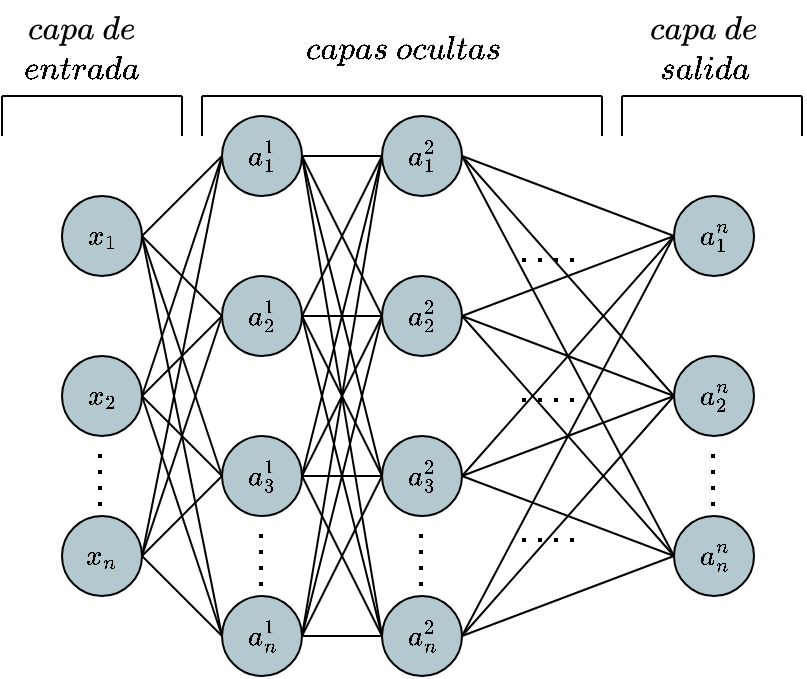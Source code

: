 <mxfile version="24.7.2" type="github">
  <diagram name="Page-1" id="iY9h923-xnfuU6ivVs_U">
    <mxGraphModel dx="1090" dy="814" grid="1" gridSize="10" guides="1" tooltips="1" connect="1" arrows="1" fold="1" page="1" pageScale="1" pageWidth="70" pageHeight="120" math="1" shadow="0">
      <root>
        <mxCell id="0" />
        <mxCell id="1" parent="0" />
        <mxCell id="hw2e2iY90Wc657Rlc0dh-1" value="$$a_n^1$$" style="ellipse;whiteSpace=wrap;html=1;aspect=fixed;fillColor=#b3c8cf;" vertex="1" parent="1">
          <mxGeometry x="-60" y="-52" width="40" height="40" as="geometry" />
        </mxCell>
        <mxCell id="hw2e2iY90Wc657Rlc0dh-2" value="$$a_3^1$$" style="ellipse;whiteSpace=wrap;html=1;aspect=fixed;fillColor=#b3c8cf;" vertex="1" parent="1">
          <mxGeometry x="-60" y="-132" width="40" height="40" as="geometry" />
        </mxCell>
        <mxCell id="hw2e2iY90Wc657Rlc0dh-3" value="$$a_2^1$$" style="ellipse;whiteSpace=wrap;html=1;aspect=fixed;fillColor=#b3c8cf;" vertex="1" parent="1">
          <mxGeometry x="-60" y="-212" width="40" height="40" as="geometry" />
        </mxCell>
        <mxCell id="hw2e2iY90Wc657Rlc0dh-4" value="$$a_1^1$$" style="ellipse;whiteSpace=wrap;html=1;aspect=fixed;fillColor=#b3c8cf;" vertex="1" parent="1">
          <mxGeometry x="-60" y="-292" width="40" height="40" as="geometry" />
        </mxCell>
        <mxCell id="hw2e2iY90Wc657Rlc0dh-5" value="$$x_n$$" style="ellipse;whiteSpace=wrap;html=1;aspect=fixed;fillColor=#b3c8cf;" vertex="1" parent="1">
          <mxGeometry x="-140" y="-92" width="40" height="40" as="geometry" />
        </mxCell>
        <mxCell id="hw2e2iY90Wc657Rlc0dh-6" value="$$x_2$$" style="ellipse;whiteSpace=wrap;html=1;aspect=fixed;fillColor=#b3c8cf;" vertex="1" parent="1">
          <mxGeometry x="-140" y="-172" width="40" height="40" as="geometry" />
        </mxCell>
        <mxCell id="hw2e2iY90Wc657Rlc0dh-7" value="$$x_1$$" style="ellipse;whiteSpace=wrap;html=1;aspect=fixed;fillColor=#b3c8cf;" vertex="1" parent="1">
          <mxGeometry x="-140" y="-252" width="40" height="40" as="geometry" />
        </mxCell>
        <mxCell id="hw2e2iY90Wc657Rlc0dh-8" value="$$a_n^2$$" style="ellipse;whiteSpace=wrap;html=1;aspect=fixed;fillColor=#b3c8cf;" vertex="1" parent="1">
          <mxGeometry x="20" y="-52" width="40" height="40" as="geometry" />
        </mxCell>
        <mxCell id="hw2e2iY90Wc657Rlc0dh-9" value="$$a_3^2$$" style="ellipse;whiteSpace=wrap;html=1;aspect=fixed;fillColor=#b3c8cf;" vertex="1" parent="1">
          <mxGeometry x="20" y="-132" width="40" height="40" as="geometry" />
        </mxCell>
        <mxCell id="hw2e2iY90Wc657Rlc0dh-10" value="$$a_2^2$$" style="ellipse;whiteSpace=wrap;html=1;aspect=fixed;fillColor=#b3c8cf;" vertex="1" parent="1">
          <mxGeometry x="20" y="-212" width="40" height="40" as="geometry" />
        </mxCell>
        <mxCell id="hw2e2iY90Wc657Rlc0dh-11" value="$$a_1^2$$" style="ellipse;whiteSpace=wrap;html=1;aspect=fixed;fillColor=#b3c8cf;" vertex="1" parent="1">
          <mxGeometry x="20" y="-292" width="40" height="40" as="geometry" />
        </mxCell>
        <mxCell id="hw2e2iY90Wc657Rlc0dh-12" value="$$a_1^n$$" style="ellipse;whiteSpace=wrap;html=1;aspect=fixed;fillColor=#b3c8cf;" vertex="1" parent="1">
          <mxGeometry x="166" y="-252" width="40" height="40" as="geometry" />
        </mxCell>
        <mxCell id="hw2e2iY90Wc657Rlc0dh-13" value="$$a_2^n$$" style="ellipse;whiteSpace=wrap;html=1;aspect=fixed;fillColor=#b3c8cf;" vertex="1" parent="1">
          <mxGeometry x="166" y="-172" width="40" height="40" as="geometry" />
        </mxCell>
        <mxCell id="hw2e2iY90Wc657Rlc0dh-14" value="" style="endArrow=none;html=1;rounded=0;exitX=1;exitY=0.5;exitDx=0;exitDy=0;entryX=0;entryY=0.5;entryDx=0;entryDy=0;endFill=0;" edge="1" parent="1" source="hw2e2iY90Wc657Rlc0dh-7" target="hw2e2iY90Wc657Rlc0dh-4">
          <mxGeometry width="50" height="50" relative="1" as="geometry">
            <mxPoint x="-100" y="-222" as="sourcePoint" />
            <mxPoint x="-50" y="-272" as="targetPoint" />
          </mxGeometry>
        </mxCell>
        <mxCell id="hw2e2iY90Wc657Rlc0dh-15" value="" style="endArrow=none;html=1;rounded=0;exitX=1;exitY=0.5;exitDx=0;exitDy=0;entryX=0;entryY=0.5;entryDx=0;entryDy=0;endFill=0;" edge="1" parent="1" source="hw2e2iY90Wc657Rlc0dh-6" target="hw2e2iY90Wc657Rlc0dh-4">
          <mxGeometry width="50" height="50" relative="1" as="geometry">
            <mxPoint x="-100" y="-152" as="sourcePoint" />
            <mxPoint x="-80" y="-232" as="targetPoint" />
          </mxGeometry>
        </mxCell>
        <mxCell id="hw2e2iY90Wc657Rlc0dh-16" value="" style="endArrow=none;html=1;rounded=0;exitX=1;exitY=0.5;exitDx=0;exitDy=0;entryX=0;entryY=0.5;entryDx=0;entryDy=0;endFill=0;" edge="1" parent="1" source="hw2e2iY90Wc657Rlc0dh-5" target="hw2e2iY90Wc657Rlc0dh-4">
          <mxGeometry width="50" height="50" relative="1" as="geometry">
            <mxPoint x="-100" y="-152" as="sourcePoint" />
            <mxPoint x="-60" y="-192" as="targetPoint" />
          </mxGeometry>
        </mxCell>
        <mxCell id="hw2e2iY90Wc657Rlc0dh-17" value="" style="endArrow=none;html=1;rounded=0;entryX=0;entryY=0.5;entryDx=0;entryDy=0;exitX=1;exitY=0.5;exitDx=0;exitDy=0;endFill=0;" edge="1" parent="1" source="hw2e2iY90Wc657Rlc0dh-7" target="hw2e2iY90Wc657Rlc0dh-3">
          <mxGeometry width="50" height="50" relative="1" as="geometry">
            <mxPoint x="-50" y="-122" as="sourcePoint" />
            <mxPoint y="-172" as="targetPoint" />
          </mxGeometry>
        </mxCell>
        <mxCell id="hw2e2iY90Wc657Rlc0dh-18" value="" style="endArrow=none;html=1;rounded=0;exitX=1;exitY=0.5;exitDx=0;exitDy=0;entryX=0;entryY=0.5;entryDx=0;entryDy=0;endFill=0;" edge="1" parent="1" source="hw2e2iY90Wc657Rlc0dh-6" target="hw2e2iY90Wc657Rlc0dh-3">
          <mxGeometry width="50" height="50" relative="1" as="geometry">
            <mxPoint x="-100" y="-142" as="sourcePoint" />
            <mxPoint x="-60" y="-182" as="targetPoint" />
          </mxGeometry>
        </mxCell>
        <mxCell id="hw2e2iY90Wc657Rlc0dh-19" value="" style="endArrow=none;html=1;rounded=0;exitX=1;exitY=0.5;exitDx=0;exitDy=0;entryX=0;entryY=0.5;entryDx=0;entryDy=0;endFill=0;" edge="1" parent="1" source="hw2e2iY90Wc657Rlc0dh-5" target="hw2e2iY90Wc657Rlc0dh-3">
          <mxGeometry width="50" height="50" relative="1" as="geometry">
            <mxPoint x="-90" y="-122" as="sourcePoint" />
            <mxPoint x="-50" y="-162" as="targetPoint" />
          </mxGeometry>
        </mxCell>
        <mxCell id="hw2e2iY90Wc657Rlc0dh-20" value="" style="endArrow=none;html=1;rounded=0;exitX=1;exitY=0.5;exitDx=0;exitDy=0;entryX=0;entryY=0.5;entryDx=0;entryDy=0;endFill=0;" edge="1" parent="1" source="hw2e2iY90Wc657Rlc0dh-5" target="hw2e2iY90Wc657Rlc0dh-2">
          <mxGeometry width="50" height="50" relative="1" as="geometry">
            <mxPoint x="-100" y="-52" as="sourcePoint" />
            <mxPoint x="-60" y="-92" as="targetPoint" />
          </mxGeometry>
        </mxCell>
        <mxCell id="hw2e2iY90Wc657Rlc0dh-21" value="" style="endArrow=none;html=1;rounded=0;exitX=1;exitY=0.5;exitDx=0;exitDy=0;entryX=0;entryY=0.5;entryDx=0;entryDy=0;endFill=0;" edge="1" parent="1" source="hw2e2iY90Wc657Rlc0dh-7" target="hw2e2iY90Wc657Rlc0dh-2">
          <mxGeometry width="50" height="50" relative="1" as="geometry">
            <mxPoint x="-80" y="-222" as="sourcePoint" />
            <mxPoint x="-40" y="-262" as="targetPoint" />
          </mxGeometry>
        </mxCell>
        <mxCell id="hw2e2iY90Wc657Rlc0dh-22" value="" style="endArrow=none;html=1;rounded=0;exitX=1;exitY=0.5;exitDx=0;exitDy=0;entryX=0;entryY=0.5;entryDx=0;entryDy=0;endFill=0;" edge="1" parent="1" source="hw2e2iY90Wc657Rlc0dh-7" target="hw2e2iY90Wc657Rlc0dh-1">
          <mxGeometry width="50" height="50" relative="1" as="geometry">
            <mxPoint x="-50" y="-222" as="sourcePoint" />
            <mxPoint x="-10" y="-262" as="targetPoint" />
          </mxGeometry>
        </mxCell>
        <mxCell id="hw2e2iY90Wc657Rlc0dh-23" value="" style="endArrow=none;html=1;rounded=0;exitX=1;exitY=0.5;exitDx=0;exitDy=0;entryX=0;entryY=0.5;entryDx=0;entryDy=0;endFill=0;" edge="1" parent="1" source="hw2e2iY90Wc657Rlc0dh-5" target="hw2e2iY90Wc657Rlc0dh-1">
          <mxGeometry width="50" height="50" relative="1" as="geometry">
            <mxPoint x="-90" y="-52" as="sourcePoint" />
            <mxPoint x="-50" y="-92" as="targetPoint" />
          </mxGeometry>
        </mxCell>
        <mxCell id="hw2e2iY90Wc657Rlc0dh-24" value="" style="endArrow=none;html=1;rounded=0;exitX=1;exitY=0.5;exitDx=0;exitDy=0;entryX=0;entryY=0.5;entryDx=0;entryDy=0;endFill=0;" edge="1" parent="1" source="hw2e2iY90Wc657Rlc0dh-6" target="hw2e2iY90Wc657Rlc0dh-2">
          <mxGeometry width="50" height="50" relative="1" as="geometry">
            <mxPoint x="-90" y="-142" as="sourcePoint" />
            <mxPoint x="-50" y="-182" as="targetPoint" />
          </mxGeometry>
        </mxCell>
        <mxCell id="hw2e2iY90Wc657Rlc0dh-25" value="" style="endArrow=none;html=1;rounded=0;exitX=1;exitY=0.5;exitDx=0;exitDy=0;entryX=0;entryY=0.5;entryDx=0;entryDy=0;endFill=0;" edge="1" parent="1" source="hw2e2iY90Wc657Rlc0dh-6" target="hw2e2iY90Wc657Rlc0dh-1">
          <mxGeometry width="50" height="50" relative="1" as="geometry">
            <mxPoint y="-132" as="sourcePoint" />
            <mxPoint x="40" y="-172" as="targetPoint" />
          </mxGeometry>
        </mxCell>
        <mxCell id="hw2e2iY90Wc657Rlc0dh-26" value="" style="endArrow=none;html=1;rounded=0;entryX=0;entryY=0.5;entryDx=0;entryDy=0;exitX=1;exitY=0.5;exitDx=0;exitDy=0;" edge="1" parent="1" source="hw2e2iY90Wc657Rlc0dh-4" target="hw2e2iY90Wc657Rlc0dh-11">
          <mxGeometry width="50" height="50" relative="1" as="geometry">
            <mxPoint x="-40" y="-212" as="sourcePoint" />
            <mxPoint x="10" y="-262" as="targetPoint" />
          </mxGeometry>
        </mxCell>
        <mxCell id="hw2e2iY90Wc657Rlc0dh-27" value="" style="endArrow=none;html=1;rounded=0;entryX=0;entryY=0.5;entryDx=0;entryDy=0;exitX=1;exitY=0.5;exitDx=0;exitDy=0;" edge="1" parent="1" source="hw2e2iY90Wc657Rlc0dh-4" target="hw2e2iY90Wc657Rlc0dh-10">
          <mxGeometry width="50" height="50" relative="1" as="geometry">
            <mxPoint x="-10" y="-262" as="sourcePoint" />
            <mxPoint x="30" y="-262" as="targetPoint" />
          </mxGeometry>
        </mxCell>
        <mxCell id="hw2e2iY90Wc657Rlc0dh-28" value="" style="endArrow=none;html=1;rounded=0;entryX=0;entryY=0.5;entryDx=0;entryDy=0;exitX=1;exitY=0.5;exitDx=0;exitDy=0;" edge="1" parent="1" source="hw2e2iY90Wc657Rlc0dh-4" target="hw2e2iY90Wc657Rlc0dh-9">
          <mxGeometry width="50" height="50" relative="1" as="geometry">
            <mxPoint y="-252" as="sourcePoint" />
            <mxPoint x="40" y="-252" as="targetPoint" />
          </mxGeometry>
        </mxCell>
        <mxCell id="hw2e2iY90Wc657Rlc0dh-29" value="" style="endArrow=none;html=1;rounded=0;entryX=0;entryY=0.5;entryDx=0;entryDy=0;exitX=1;exitY=0.5;exitDx=0;exitDy=0;" edge="1" parent="1" source="hw2e2iY90Wc657Rlc0dh-4" target="hw2e2iY90Wc657Rlc0dh-8">
          <mxGeometry width="50" height="50" relative="1" as="geometry">
            <mxPoint x="10" y="-242" as="sourcePoint" />
            <mxPoint x="50" y="-242" as="targetPoint" />
          </mxGeometry>
        </mxCell>
        <mxCell id="hw2e2iY90Wc657Rlc0dh-30" value="" style="endArrow=none;html=1;rounded=0;entryX=0;entryY=0.5;entryDx=0;entryDy=0;exitX=1;exitY=0.5;exitDx=0;exitDy=0;" edge="1" parent="1" source="hw2e2iY90Wc657Rlc0dh-3" target="hw2e2iY90Wc657Rlc0dh-11">
          <mxGeometry width="50" height="50" relative="1" as="geometry">
            <mxPoint x="-10" y="-192.5" as="sourcePoint" />
            <mxPoint x="30" y="-192.5" as="targetPoint" />
          </mxGeometry>
        </mxCell>
        <mxCell id="hw2e2iY90Wc657Rlc0dh-31" value="" style="endArrow=none;html=1;rounded=0;exitX=1;exitY=0.5;exitDx=0;exitDy=0;entryX=0;entryY=0.5;entryDx=0;entryDy=0;" edge="1" parent="1" source="hw2e2iY90Wc657Rlc0dh-3" target="hw2e2iY90Wc657Rlc0dh-10">
          <mxGeometry width="50" height="50" relative="1" as="geometry">
            <mxPoint x="-10" y="-192.5" as="sourcePoint" />
            <mxPoint y="-192" as="targetPoint" />
          </mxGeometry>
        </mxCell>
        <mxCell id="hw2e2iY90Wc657Rlc0dh-32" value="" style="endArrow=none;html=1;rounded=0;entryX=0;entryY=0.5;entryDx=0;entryDy=0;exitX=1;exitY=0.5;exitDx=0;exitDy=0;" edge="1" parent="1" source="hw2e2iY90Wc657Rlc0dh-3" target="hw2e2iY90Wc657Rlc0dh-9">
          <mxGeometry width="50" height="50" relative="1" as="geometry">
            <mxPoint x="-10" y="-173" as="sourcePoint" />
            <mxPoint x="30" y="-173" as="targetPoint" />
          </mxGeometry>
        </mxCell>
        <mxCell id="hw2e2iY90Wc657Rlc0dh-33" value="" style="endArrow=none;html=1;rounded=0;entryX=0;entryY=0.5;entryDx=0;entryDy=0;exitX=1;exitY=0.5;exitDx=0;exitDy=0;" edge="1" parent="1" source="hw2e2iY90Wc657Rlc0dh-3" target="hw2e2iY90Wc657Rlc0dh-8">
          <mxGeometry width="50" height="50" relative="1" as="geometry">
            <mxPoint x="50" y="-202" as="sourcePoint" />
            <mxPoint x="90" y="-202" as="targetPoint" />
          </mxGeometry>
        </mxCell>
        <mxCell id="hw2e2iY90Wc657Rlc0dh-34" value="" style="endArrow=none;html=1;rounded=0;entryX=0;entryY=0.5;entryDx=0;entryDy=0;exitX=1;exitY=0.5;exitDx=0;exitDy=0;" edge="1" parent="1" source="hw2e2iY90Wc657Rlc0dh-2" target="hw2e2iY90Wc657Rlc0dh-11">
          <mxGeometry width="50" height="50" relative="1" as="geometry">
            <mxPoint x="-10" y="-112.5" as="sourcePoint" />
            <mxPoint x="30" y="-112.5" as="targetPoint" />
          </mxGeometry>
        </mxCell>
        <mxCell id="hw2e2iY90Wc657Rlc0dh-35" value="" style="endArrow=none;html=1;rounded=0;entryX=0;entryY=0.5;entryDx=0;entryDy=0;exitX=1;exitY=0.5;exitDx=0;exitDy=0;" edge="1" parent="1" source="hw2e2iY90Wc657Rlc0dh-2" target="hw2e2iY90Wc657Rlc0dh-10">
          <mxGeometry width="50" height="50" relative="1" as="geometry">
            <mxPoint x="-10" y="-98" as="sourcePoint" />
            <mxPoint x="30" y="-98" as="targetPoint" />
          </mxGeometry>
        </mxCell>
        <mxCell id="hw2e2iY90Wc657Rlc0dh-36" value="" style="endArrow=none;html=1;rounded=0;exitX=1;exitY=0.5;exitDx=0;exitDy=0;entryX=0;entryY=0.5;entryDx=0;entryDy=0;" edge="1" parent="1" source="hw2e2iY90Wc657Rlc0dh-2" target="hw2e2iY90Wc657Rlc0dh-9">
          <mxGeometry width="50" height="50" relative="1" as="geometry">
            <mxPoint x="10" y="-97" as="sourcePoint" />
            <mxPoint x="40" y="-72" as="targetPoint" />
          </mxGeometry>
        </mxCell>
        <mxCell id="hw2e2iY90Wc657Rlc0dh-37" value="" style="endArrow=none;html=1;rounded=0;entryX=0;entryY=0.5;entryDx=0;entryDy=0;exitX=1;exitY=0.5;exitDx=0;exitDy=0;" edge="1" parent="1" source="hw2e2iY90Wc657Rlc0dh-2" target="hw2e2iY90Wc657Rlc0dh-8">
          <mxGeometry width="50" height="50" relative="1" as="geometry">
            <mxPoint x="-10" y="-82" as="sourcePoint" />
            <mxPoint x="30" y="-82" as="targetPoint" />
          </mxGeometry>
        </mxCell>
        <mxCell id="hw2e2iY90Wc657Rlc0dh-38" value="" style="endArrow=none;html=1;rounded=0;entryX=0;entryY=0.5;entryDx=0;entryDy=0;exitX=1;exitY=0.5;exitDx=0;exitDy=0;" edge="1" parent="1" source="hw2e2iY90Wc657Rlc0dh-1" target="hw2e2iY90Wc657Rlc0dh-11">
          <mxGeometry width="50" height="50" relative="1" as="geometry">
            <mxPoint x="-10" y="-32.5" as="sourcePoint" />
            <mxPoint x="30" y="-32.5" as="targetPoint" />
          </mxGeometry>
        </mxCell>
        <mxCell id="hw2e2iY90Wc657Rlc0dh-39" value="" style="endArrow=none;html=1;rounded=0;entryX=0;entryY=0.5;entryDx=0;entryDy=0;exitX=1;exitY=0.5;exitDx=0;exitDy=0;" edge="1" parent="1" source="hw2e2iY90Wc657Rlc0dh-1" target="hw2e2iY90Wc657Rlc0dh-10">
          <mxGeometry width="50" height="50" relative="1" as="geometry">
            <mxPoint x="-10" y="-32.5" as="sourcePoint" />
            <mxPoint x="30" y="-32.5" as="targetPoint" />
          </mxGeometry>
        </mxCell>
        <mxCell id="hw2e2iY90Wc657Rlc0dh-40" value="" style="endArrow=none;html=1;rounded=0;entryX=0;entryY=0.5;entryDx=0;entryDy=0;exitX=1;exitY=0.5;exitDx=0;exitDy=0;" edge="1" parent="1" source="hw2e2iY90Wc657Rlc0dh-1" target="hw2e2iY90Wc657Rlc0dh-9">
          <mxGeometry width="50" height="50" relative="1" as="geometry">
            <mxPoint x="-10" y="-32.5" as="sourcePoint" />
            <mxPoint x="30" y="-32.5" as="targetPoint" />
          </mxGeometry>
        </mxCell>
        <mxCell id="hw2e2iY90Wc657Rlc0dh-41" value="" style="endArrow=none;html=1;rounded=0;entryX=0;entryY=0.5;entryDx=0;entryDy=0;exitX=1;exitY=0.5;exitDx=0;exitDy=0;" edge="1" parent="1" source="hw2e2iY90Wc657Rlc0dh-1" target="hw2e2iY90Wc657Rlc0dh-8">
          <mxGeometry width="50" height="50" relative="1" as="geometry">
            <mxPoint x="-20" y="-32.5" as="sourcePoint" />
            <mxPoint x="20" y="-32.5" as="targetPoint" />
          </mxGeometry>
        </mxCell>
        <mxCell id="hw2e2iY90Wc657Rlc0dh-42" value="" style="endArrow=none;html=1;rounded=0;entryX=0;entryY=0.5;entryDx=0;entryDy=0;exitX=1;exitY=0.5;exitDx=0;exitDy=0;" edge="1" parent="1" source="hw2e2iY90Wc657Rlc0dh-11" target="hw2e2iY90Wc657Rlc0dh-12">
          <mxGeometry width="50" height="50" relative="1" as="geometry">
            <mxPoint x="75" y="-272.5" as="sourcePoint" />
            <mxPoint x="115" y="-272.5" as="targetPoint" />
          </mxGeometry>
        </mxCell>
        <mxCell id="hw2e2iY90Wc657Rlc0dh-43" value="" style="endArrow=none;html=1;rounded=0;entryX=0;entryY=0.5;entryDx=0;entryDy=0;exitX=1;exitY=0.5;exitDx=0;exitDy=0;" edge="1" parent="1" source="hw2e2iY90Wc657Rlc0dh-11" target="hw2e2iY90Wc657Rlc0dh-13">
          <mxGeometry width="50" height="50" relative="1" as="geometry">
            <mxPoint x="100" y="-262" as="sourcePoint" />
            <mxPoint x="140" y="-262" as="targetPoint" />
          </mxGeometry>
        </mxCell>
        <mxCell id="hw2e2iY90Wc657Rlc0dh-44" value="" style="endArrow=none;html=1;rounded=0;entryX=0;entryY=0.5;entryDx=0;entryDy=0;exitX=1;exitY=0.5;exitDx=0;exitDy=0;" edge="1" parent="1" source="hw2e2iY90Wc657Rlc0dh-10" target="hw2e2iY90Wc657Rlc0dh-12">
          <mxGeometry width="50" height="50" relative="1" as="geometry">
            <mxPoint x="150" y="-152.5" as="sourcePoint" />
            <mxPoint x="190" y="-152.5" as="targetPoint" />
          </mxGeometry>
        </mxCell>
        <mxCell id="hw2e2iY90Wc657Rlc0dh-45" value="" style="endArrow=none;html=1;rounded=0;entryX=0;entryY=0.5;entryDx=0;entryDy=0;exitX=1;exitY=0.5;exitDx=0;exitDy=0;" edge="1" parent="1" source="hw2e2iY90Wc657Rlc0dh-10" target="hw2e2iY90Wc657Rlc0dh-13">
          <mxGeometry width="50" height="50" relative="1" as="geometry">
            <mxPoint x="170" y="-82" as="sourcePoint" />
            <mxPoint x="210" y="-82" as="targetPoint" />
          </mxGeometry>
        </mxCell>
        <mxCell id="hw2e2iY90Wc657Rlc0dh-46" value="" style="endArrow=none;html=1;rounded=0;entryX=0;entryY=0.5;entryDx=0;entryDy=0;exitX=1;exitY=0.5;exitDx=0;exitDy=0;" edge="1" parent="1" source="hw2e2iY90Wc657Rlc0dh-9" target="hw2e2iY90Wc657Rlc0dh-12">
          <mxGeometry width="50" height="50" relative="1" as="geometry">
            <mxPoint x="75" y="-72.5" as="sourcePoint" />
            <mxPoint x="115" y="-72.5" as="targetPoint" />
          </mxGeometry>
        </mxCell>
        <mxCell id="hw2e2iY90Wc657Rlc0dh-47" value="" style="endArrow=none;html=1;rounded=0;entryX=0;entryY=0.5;entryDx=0;entryDy=0;exitX=1;exitY=0.5;exitDx=0;exitDy=0;" edge="1" parent="1" source="hw2e2iY90Wc657Rlc0dh-9" target="hw2e2iY90Wc657Rlc0dh-13">
          <mxGeometry width="50" height="50" relative="1" as="geometry">
            <mxPoint x="190" y="-62" as="sourcePoint" />
            <mxPoint x="230" y="-62" as="targetPoint" />
          </mxGeometry>
        </mxCell>
        <mxCell id="hw2e2iY90Wc657Rlc0dh-48" value="" style="endArrow=none;html=1;rounded=0;entryX=0;entryY=0.5;entryDx=0;entryDy=0;exitX=1;exitY=0.5;exitDx=0;exitDy=0;" edge="1" parent="1" source="hw2e2iY90Wc657Rlc0dh-8" target="hw2e2iY90Wc657Rlc0dh-13">
          <mxGeometry width="50" height="50" relative="1" as="geometry">
            <mxPoint x="200" y="-52" as="sourcePoint" />
            <mxPoint x="240" y="-52" as="targetPoint" />
          </mxGeometry>
        </mxCell>
        <mxCell id="hw2e2iY90Wc657Rlc0dh-49" value="" style="endArrow=none;html=1;rounded=0;entryX=0;entryY=0.5;entryDx=0;entryDy=0;exitX=1;exitY=0.5;exitDx=0;exitDy=0;" edge="1" parent="1" source="hw2e2iY90Wc657Rlc0dh-8" target="hw2e2iY90Wc657Rlc0dh-12">
          <mxGeometry width="50" height="50" relative="1" as="geometry">
            <mxPoint x="100" y="-22" as="sourcePoint" />
            <mxPoint x="140" y="-22" as="targetPoint" />
          </mxGeometry>
        </mxCell>
        <mxCell id="hw2e2iY90Wc657Rlc0dh-50" value="" style="group" vertex="1" connectable="0" parent="1">
          <mxGeometry x="-160" y="-350" width="60" height="50" as="geometry" />
        </mxCell>
        <mxCell id="hw2e2iY90Wc657Rlc0dh-51" value="&lt;font style=&quot;font-size: 14px;&quot;&gt;&lt;svg xmlns:xlink=&quot;http://www.w3.org/1999/xlink&quot; viewBox=&quot;0 -694 3211.5 888&quot; role=&quot;img&quot; height=&quot;2.009ex&quot; width=&quot;7.266ex&quot; xmlns=&quot;http://www.w3.org/2000/svg&quot; style=&quot;vertical-align: -0.439ex;&quot;&gt;&lt;defs&gt;&lt;path d=&quot;M34 159Q34 268 120 355T306 442Q362 442 394 418T427 355Q427 326 408 306T360 285Q341 285 330 295T319 325T330 359T352 380T366 386H367Q367 388 361 392T340 400T306 404Q276 404 249 390Q228 381 206 359Q162 315 142 235T121 119Q121 73 147 50Q169 26 205 26H209Q321 26 394 111Q403 121 406 121Q410 121 419 112T429 98T420 83T391 55T346 25T282 0T202 -11Q127 -11 81 37T34 159Z&quot; id=&quot;MJX-2-TEX-I-1D450&quot;&gt;&lt;/path&gt;&lt;path d=&quot;M33 157Q33 258 109 349T280 441Q331 441 370 392Q386 422 416 422Q429 422 439 414T449 394Q449 381 412 234T374 68Q374 43 381 35T402 26Q411 27 422 35Q443 55 463 131Q469 151 473 152Q475 153 483 153H487Q506 153 506 144Q506 138 501 117T481 63T449 13Q436 0 417 -8Q409 -10 393 -10Q359 -10 336 5T306 36L300 51Q299 52 296 50Q294 48 292 46Q233 -10 172 -10Q117 -10 75 30T33 157ZM351 328Q351 334 346 350T323 385T277 405Q242 405 210 374T160 293Q131 214 119 129Q119 126 119 118T118 106Q118 61 136 44T179 26Q217 26 254 59T298 110Q300 114 325 217T351 328Z&quot; id=&quot;MJX-2-TEX-I-1D44E&quot;&gt;&lt;/path&gt;&lt;path d=&quot;M23 287Q24 290 25 295T30 317T40 348T55 381T75 411T101 433T134 442Q209 442 230 378L240 387Q302 442 358 442Q423 442 460 395T497 281Q497 173 421 82T249 -10Q227 -10 210 -4Q199 1 187 11T168 28L161 36Q160 35 139 -51T118 -138Q118 -144 126 -145T163 -148H188Q194 -155 194 -157T191 -175Q188 -187 185 -190T172 -194Q170 -194 161 -194T127 -193T65 -192Q-5 -192 -24 -194H-32Q-39 -187 -39 -183Q-37 -156 -26 -148H-6Q28 -147 33 -136Q36 -130 94 103T155 350Q156 355 156 364Q156 405 131 405Q109 405 94 377T71 316T59 280Q57 278 43 278H29Q23 284 23 287ZM178 102Q200 26 252 26Q282 26 310 49T356 107Q374 141 392 215T411 325V331Q411 405 350 405Q339 405 328 402T306 393T286 380T269 365T254 350T243 336T235 326L232 322Q232 321 229 308T218 264T204 212Q178 106 178 102Z&quot; id=&quot;MJX-2-TEX-I-1D45D&quot;&gt;&lt;/path&gt;&lt;path d=&quot;M366 683Q367 683 438 688T511 694Q523 694 523 686Q523 679 450 384T375 83T374 68Q374 26 402 26Q411 27 422 35Q443 55 463 131Q469 151 473 152Q475 153 483 153H487H491Q506 153 506 145Q506 140 503 129Q490 79 473 48T445 8T417 -8Q409 -10 393 -10Q359 -10 336 5T306 36L300 51Q299 52 296 50Q294 48 292 46Q233 -10 172 -10Q117 -10 75 30T33 157Q33 205 53 255T101 341Q148 398 195 420T280 442Q336 442 364 400Q369 394 369 396Q370 400 396 505T424 616Q424 629 417 632T378 637H357Q351 643 351 645T353 664Q358 683 366 683ZM352 326Q329 405 277 405Q242 405 210 374T160 293Q131 214 119 129Q119 126 119 118T118 106Q118 61 136 44T179 26Q233 26 290 98L298 109L352 326Z&quot; id=&quot;MJX-2-TEX-I-1D451&quot;&gt;&lt;/path&gt;&lt;path d=&quot;M39 168Q39 225 58 272T107 350T174 402T244 433T307 442H310Q355 442 388 420T421 355Q421 265 310 237Q261 224 176 223Q139 223 138 221Q138 219 132 186T125 128Q125 81 146 54T209 26T302 45T394 111Q403 121 406 121Q410 121 419 112T429 98T420 82T390 55T344 24T281 -1T205 -11Q126 -11 83 42T39 168ZM373 353Q367 405 305 405Q272 405 244 391T199 357T170 316T154 280T149 261Q149 260 169 260Q282 260 327 284T373 353Z&quot; id=&quot;MJX-2-TEX-I-1D452&quot;&gt;&lt;/path&gt;&lt;/defs&gt;&lt;g transform=&quot;scale(1,-1)&quot; stroke-width=&quot;0&quot; fill=&quot;currentColor&quot; stroke=&quot;currentColor&quot;&gt;&lt;g data-mml-node=&quot;math&quot;&gt;&lt;g data-mml-node=&quot;mi&quot;&gt;&lt;use xlink:href=&quot;#MJX-2-TEX-I-1D450&quot; data-c=&quot;1D450&quot;&gt;&lt;/use&gt;&lt;/g&gt;&lt;g transform=&quot;translate(433,0)&quot; data-mml-node=&quot;mi&quot;&gt;&lt;use xlink:href=&quot;#MJX-2-TEX-I-1D44E&quot; data-c=&quot;1D44E&quot;&gt;&lt;/use&gt;&lt;/g&gt;&lt;g transform=&quot;translate(962,0)&quot; data-mml-node=&quot;mi&quot;&gt;&lt;use xlink:href=&quot;#MJX-2-TEX-I-1D45D&quot; data-c=&quot;1D45D&quot;&gt;&lt;/use&gt;&lt;/g&gt;&lt;g transform=&quot;translate(1465,0)&quot; data-mml-node=&quot;mi&quot;&gt;&lt;use xlink:href=&quot;#MJX-2-TEX-I-1D44E&quot; data-c=&quot;1D44E&quot;&gt;&lt;/use&gt;&lt;/g&gt;&lt;g transform=&quot;translate(1994,0)&quot; data-mml-node=&quot;mspace&quot;&gt;&lt;/g&gt;&lt;g transform=&quot;translate(2225.5,0)&quot; data-mml-node=&quot;mi&quot;&gt;&lt;use xlink:href=&quot;#MJX-2-TEX-I-1D451&quot; data-c=&quot;1D451&quot;&gt;&lt;/use&gt;&lt;/g&gt;&lt;g transform=&quot;translate(2745.5,0)&quot; data-mml-node=&quot;mi&quot;&gt;&lt;use xlink:href=&quot;#MJX-2-TEX-I-1D452&quot; data-c=&quot;1D452&quot;&gt;&lt;/use&gt;&lt;/g&gt;&lt;/g&gt;&lt;/g&gt;&lt;/svg&gt;&lt;/font&gt;" style="text;html=1;align=center;verticalAlign=middle;whiteSpace=wrap;rounded=0;" vertex="1" parent="hw2e2iY90Wc657Rlc0dh-50">
          <mxGeometry width="60" height="30" as="geometry" />
        </mxCell>
        <mxCell id="hw2e2iY90Wc657Rlc0dh-52" value="&lt;font style=&quot;font-size: 14px;&quot;&gt;$$entrada$$&lt;/font&gt;" style="text;html=1;align=center;verticalAlign=middle;whiteSpace=wrap;rounded=0;" vertex="1" parent="hw2e2iY90Wc657Rlc0dh-50">
          <mxGeometry y="20" width="60" height="30" as="geometry" />
        </mxCell>
        <mxCell id="hw2e2iY90Wc657Rlc0dh-53" value="&lt;font style=&quot;font-size: 14px;&quot;&gt;$$capas\hspace{1mm}ocultas$$&lt;/font&gt;" style="text;html=1;align=center;verticalAlign=middle;resizable=0;points=[];autosize=1;strokeColor=none;fillColor=none;" vertex="1" parent="1">
          <mxGeometry x="-85" y="-340" width="230" height="30" as="geometry" />
        </mxCell>
        <mxCell id="hw2e2iY90Wc657Rlc0dh-54" value="" style="group" vertex="1" connectable="0" parent="1">
          <mxGeometry x="151" y="-350" width="75" height="70" as="geometry" />
        </mxCell>
        <mxCell id="hw2e2iY90Wc657Rlc0dh-55" value="&lt;font style=&quot;font-size: 14px;&quot;&gt;&lt;svg xmlns:xlink=&quot;http://www.w3.org/1999/xlink&quot; viewBox=&quot;0 -694 3211.5 888&quot; role=&quot;img&quot; height=&quot;2.009ex&quot; width=&quot;7.266ex&quot; xmlns=&quot;http://www.w3.org/2000/svg&quot; style=&quot;vertical-align: -0.439ex;&quot;&gt;&lt;defs&gt;&lt;path d=&quot;M34 159Q34 268 120 355T306 442Q362 442 394 418T427 355Q427 326 408 306T360 285Q341 285 330 295T319 325T330 359T352 380T366 386H367Q367 388 361 392T340 400T306 404Q276 404 249 390Q228 381 206 359Q162 315 142 235T121 119Q121 73 147 50Q169 26 205 26H209Q321 26 394 111Q403 121 406 121Q410 121 419 112T429 98T420 83T391 55T346 25T282 0T202 -11Q127 -11 81 37T34 159Z&quot; id=&quot;MJX-2-TEX-I-1D450&quot;&gt;&lt;/path&gt;&lt;path d=&quot;M33 157Q33 258 109 349T280 441Q331 441 370 392Q386 422 416 422Q429 422 439 414T449 394Q449 381 412 234T374 68Q374 43 381 35T402 26Q411 27 422 35Q443 55 463 131Q469 151 473 152Q475 153 483 153H487Q506 153 506 144Q506 138 501 117T481 63T449 13Q436 0 417 -8Q409 -10 393 -10Q359 -10 336 5T306 36L300 51Q299 52 296 50Q294 48 292 46Q233 -10 172 -10Q117 -10 75 30T33 157ZM351 328Q351 334 346 350T323 385T277 405Q242 405 210 374T160 293Q131 214 119 129Q119 126 119 118T118 106Q118 61 136 44T179 26Q217 26 254 59T298 110Q300 114 325 217T351 328Z&quot; id=&quot;MJX-2-TEX-I-1D44E&quot;&gt;&lt;/path&gt;&lt;path d=&quot;M23 287Q24 290 25 295T30 317T40 348T55 381T75 411T101 433T134 442Q209 442 230 378L240 387Q302 442 358 442Q423 442 460 395T497 281Q497 173 421 82T249 -10Q227 -10 210 -4Q199 1 187 11T168 28L161 36Q160 35 139 -51T118 -138Q118 -144 126 -145T163 -148H188Q194 -155 194 -157T191 -175Q188 -187 185 -190T172 -194Q170 -194 161 -194T127 -193T65 -192Q-5 -192 -24 -194H-32Q-39 -187 -39 -183Q-37 -156 -26 -148H-6Q28 -147 33 -136Q36 -130 94 103T155 350Q156 355 156 364Q156 405 131 405Q109 405 94 377T71 316T59 280Q57 278 43 278H29Q23 284 23 287ZM178 102Q200 26 252 26Q282 26 310 49T356 107Q374 141 392 215T411 325V331Q411 405 350 405Q339 405 328 402T306 393T286 380T269 365T254 350T243 336T235 326L232 322Q232 321 229 308T218 264T204 212Q178 106 178 102Z&quot; id=&quot;MJX-2-TEX-I-1D45D&quot;&gt;&lt;/path&gt;&lt;path d=&quot;M366 683Q367 683 438 688T511 694Q523 694 523 686Q523 679 450 384T375 83T374 68Q374 26 402 26Q411 27 422 35Q443 55 463 131Q469 151 473 152Q475 153 483 153H487H491Q506 153 506 145Q506 140 503 129Q490 79 473 48T445 8T417 -8Q409 -10 393 -10Q359 -10 336 5T306 36L300 51Q299 52 296 50Q294 48 292 46Q233 -10 172 -10Q117 -10 75 30T33 157Q33 205 53 255T101 341Q148 398 195 420T280 442Q336 442 364 400Q369 394 369 396Q370 400 396 505T424 616Q424 629 417 632T378 637H357Q351 643 351 645T353 664Q358 683 366 683ZM352 326Q329 405 277 405Q242 405 210 374T160 293Q131 214 119 129Q119 126 119 118T118 106Q118 61 136 44T179 26Q233 26 290 98L298 109L352 326Z&quot; id=&quot;MJX-2-TEX-I-1D451&quot;&gt;&lt;/path&gt;&lt;path d=&quot;M39 168Q39 225 58 272T107 350T174 402T244 433T307 442H310Q355 442 388 420T421 355Q421 265 310 237Q261 224 176 223Q139 223 138 221Q138 219 132 186T125 128Q125 81 146 54T209 26T302 45T394 111Q403 121 406 121Q410 121 419 112T429 98T420 82T390 55T344 24T281 -1T205 -11Q126 -11 83 42T39 168ZM373 353Q367 405 305 405Q272 405 244 391T199 357T170 316T154 280T149 261Q149 260 169 260Q282 260 327 284T373 353Z&quot; id=&quot;MJX-2-TEX-I-1D452&quot;&gt;&lt;/path&gt;&lt;/defs&gt;&lt;g transform=&quot;scale(1,-1)&quot; stroke-width=&quot;0&quot; fill=&quot;currentColor&quot; stroke=&quot;currentColor&quot;&gt;&lt;g data-mml-node=&quot;math&quot;&gt;&lt;g data-mml-node=&quot;mi&quot;&gt;&lt;use xlink:href=&quot;#MJX-2-TEX-I-1D450&quot; data-c=&quot;1D450&quot;&gt;&lt;/use&gt;&lt;/g&gt;&lt;g transform=&quot;translate(433,0)&quot; data-mml-node=&quot;mi&quot;&gt;&lt;use xlink:href=&quot;#MJX-2-TEX-I-1D44E&quot; data-c=&quot;1D44E&quot;&gt;&lt;/use&gt;&lt;/g&gt;&lt;g transform=&quot;translate(962,0)&quot; data-mml-node=&quot;mi&quot;&gt;&lt;use xlink:href=&quot;#MJX-2-TEX-I-1D45D&quot; data-c=&quot;1D45D&quot;&gt;&lt;/use&gt;&lt;/g&gt;&lt;g transform=&quot;translate(1465,0)&quot; data-mml-node=&quot;mi&quot;&gt;&lt;use xlink:href=&quot;#MJX-2-TEX-I-1D44E&quot; data-c=&quot;1D44E&quot;&gt;&lt;/use&gt;&lt;/g&gt;&lt;g transform=&quot;translate(1994,0)&quot; data-mml-node=&quot;mspace&quot;&gt;&lt;/g&gt;&lt;g transform=&quot;translate(2225.5,0)&quot; data-mml-node=&quot;mi&quot;&gt;&lt;use xlink:href=&quot;#MJX-2-TEX-I-1D451&quot; data-c=&quot;1D451&quot;&gt;&lt;/use&gt;&lt;/g&gt;&lt;g transform=&quot;translate(2745.5,0)&quot; data-mml-node=&quot;mi&quot;&gt;&lt;use xlink:href=&quot;#MJX-2-TEX-I-1D452&quot; data-c=&quot;1D452&quot;&gt;&lt;/use&gt;&lt;/g&gt;&lt;/g&gt;&lt;/g&gt;&lt;/svg&gt;&lt;/font&gt;" style="text;html=1;align=center;verticalAlign=middle;whiteSpace=wrap;rounded=0;" vertex="1" parent="hw2e2iY90Wc657Rlc0dh-54">
          <mxGeometry width="60" height="30" as="geometry" />
        </mxCell>
        <mxCell id="hw2e2iY90Wc657Rlc0dh-56" value="&lt;font style=&quot;font-size: 14px;&quot;&gt;$$salida$$&lt;/font&gt;" style="text;html=1;align=center;verticalAlign=middle;whiteSpace=wrap;rounded=0;" vertex="1" parent="hw2e2iY90Wc657Rlc0dh-54">
          <mxGeometry y="20" width="60" height="30" as="geometry" />
        </mxCell>
        <mxCell id="hw2e2iY90Wc657Rlc0dh-57" value="" style="group;strokeColor=none;rounded=0;" vertex="1" connectable="0" parent="hw2e2iY90Wc657Rlc0dh-54">
          <mxGeometry x="-11" y="48" width="90" height="20" as="geometry" />
        </mxCell>
        <mxCell id="hw2e2iY90Wc657Rlc0dh-58" value="" style="endArrow=none;html=1;rounded=0;" edge="1" parent="hw2e2iY90Wc657Rlc0dh-57">
          <mxGeometry width="50" height="50" relative="1" as="geometry">
            <mxPoint as="sourcePoint" />
            <mxPoint x="90" as="targetPoint" />
          </mxGeometry>
        </mxCell>
        <mxCell id="hw2e2iY90Wc657Rlc0dh-59" value="" style="endArrow=none;html=1;rounded=0;" edge="1" parent="hw2e2iY90Wc657Rlc0dh-57">
          <mxGeometry width="50" height="50" relative="1" as="geometry">
            <mxPoint y="20" as="sourcePoint" />
            <mxPoint as="targetPoint" />
          </mxGeometry>
        </mxCell>
        <mxCell id="hw2e2iY90Wc657Rlc0dh-60" value="" style="endArrow=none;html=1;rounded=0;" edge="1" parent="hw2e2iY90Wc657Rlc0dh-57">
          <mxGeometry width="50" height="50" relative="1" as="geometry">
            <mxPoint x="90" y="20" as="sourcePoint" />
            <mxPoint x="90" as="targetPoint" />
          </mxGeometry>
        </mxCell>
        <mxCell id="hw2e2iY90Wc657Rlc0dh-61" value="" style="group;strokeColor=none;rounded=0;" vertex="1" connectable="0" parent="1">
          <mxGeometry x="-170" y="-302" width="90" height="20" as="geometry" />
        </mxCell>
        <mxCell id="hw2e2iY90Wc657Rlc0dh-62" value="" style="endArrow=none;html=1;rounded=0;" edge="1" parent="hw2e2iY90Wc657Rlc0dh-61">
          <mxGeometry width="50" height="50" relative="1" as="geometry">
            <mxPoint as="sourcePoint" />
            <mxPoint x="90" as="targetPoint" />
          </mxGeometry>
        </mxCell>
        <mxCell id="hw2e2iY90Wc657Rlc0dh-63" value="" style="endArrow=none;html=1;rounded=0;" edge="1" parent="hw2e2iY90Wc657Rlc0dh-61">
          <mxGeometry width="50" height="50" relative="1" as="geometry">
            <mxPoint y="20" as="sourcePoint" />
            <mxPoint as="targetPoint" />
          </mxGeometry>
        </mxCell>
        <mxCell id="hw2e2iY90Wc657Rlc0dh-64" value="" style="endArrow=none;html=1;rounded=0;" edge="1" parent="hw2e2iY90Wc657Rlc0dh-61">
          <mxGeometry width="50" height="50" relative="1" as="geometry">
            <mxPoint x="90" y="20" as="sourcePoint" />
            <mxPoint x="90" as="targetPoint" />
          </mxGeometry>
        </mxCell>
        <mxCell id="hw2e2iY90Wc657Rlc0dh-65" value="" style="group;strokeColor=none;rounded=0;" vertex="1" connectable="0" parent="1">
          <mxGeometry x="-70" y="-302" width="200" height="20" as="geometry" />
        </mxCell>
        <mxCell id="hw2e2iY90Wc657Rlc0dh-66" value="" style="endArrow=none;html=1;rounded=0;" edge="1" parent="hw2e2iY90Wc657Rlc0dh-65">
          <mxGeometry width="50" height="50" relative="1" as="geometry">
            <mxPoint as="sourcePoint" />
            <mxPoint x="200.0" as="targetPoint" />
          </mxGeometry>
        </mxCell>
        <mxCell id="hw2e2iY90Wc657Rlc0dh-67" value="" style="endArrow=none;html=1;rounded=0;" edge="1" parent="hw2e2iY90Wc657Rlc0dh-65">
          <mxGeometry width="50" height="50" relative="1" as="geometry">
            <mxPoint y="20" as="sourcePoint" />
            <mxPoint as="targetPoint" />
          </mxGeometry>
        </mxCell>
        <mxCell id="hw2e2iY90Wc657Rlc0dh-68" value="" style="endArrow=none;html=1;rounded=0;" edge="1" parent="hw2e2iY90Wc657Rlc0dh-65">
          <mxGeometry width="50" height="50" relative="1" as="geometry">
            <mxPoint x="200.0" y="20" as="sourcePoint" />
            <mxPoint x="200.0" as="targetPoint" />
          </mxGeometry>
        </mxCell>
        <mxCell id="hw2e2iY90Wc657Rlc0dh-69" value="$$a_n^n$$" style="ellipse;whiteSpace=wrap;html=1;aspect=fixed;fillColor=#b3c8cf;" vertex="1" parent="1">
          <mxGeometry x="166" y="-92" width="40" height="40" as="geometry" />
        </mxCell>
        <mxCell id="hw2e2iY90Wc657Rlc0dh-70" value="" style="endArrow=none;html=1;rounded=0;entryX=1;entryY=0.5;entryDx=0;entryDy=0;exitX=0;exitY=0.5;exitDx=0;exitDy=0;" edge="1" parent="1" source="hw2e2iY90Wc657Rlc0dh-69" target="hw2e2iY90Wc657Rlc0dh-11">
          <mxGeometry width="50" height="50" relative="1" as="geometry">
            <mxPoint y="-150" as="sourcePoint" />
            <mxPoint x="50" y="-200" as="targetPoint" />
          </mxGeometry>
        </mxCell>
        <mxCell id="hw2e2iY90Wc657Rlc0dh-71" value="" style="endArrow=none;html=1;rounded=0;entryX=1;entryY=0.5;entryDx=0;entryDy=0;exitX=0;exitY=0.5;exitDx=0;exitDy=0;" edge="1" parent="1" source="hw2e2iY90Wc657Rlc0dh-69" target="hw2e2iY90Wc657Rlc0dh-10">
          <mxGeometry width="50" height="50" relative="1" as="geometry">
            <mxPoint y="-150" as="sourcePoint" />
            <mxPoint x="50" y="-200" as="targetPoint" />
          </mxGeometry>
        </mxCell>
        <mxCell id="hw2e2iY90Wc657Rlc0dh-72" value="" style="endArrow=none;html=1;rounded=0;entryX=1;entryY=0.5;entryDx=0;entryDy=0;exitX=0;exitY=0.5;exitDx=0;exitDy=0;" edge="1" parent="1" source="hw2e2iY90Wc657Rlc0dh-69" target="hw2e2iY90Wc657Rlc0dh-9">
          <mxGeometry width="50" height="50" relative="1" as="geometry">
            <mxPoint y="-150" as="sourcePoint" />
            <mxPoint x="50" y="-200" as="targetPoint" />
          </mxGeometry>
        </mxCell>
        <mxCell id="hw2e2iY90Wc657Rlc0dh-73" value="" style="endArrow=none;html=1;rounded=0;entryX=1;entryY=0.5;entryDx=0;entryDy=0;exitX=0;exitY=0.5;exitDx=0;exitDy=0;" edge="1" parent="1" source="hw2e2iY90Wc657Rlc0dh-69" target="hw2e2iY90Wc657Rlc0dh-8">
          <mxGeometry width="50" height="50" relative="1" as="geometry">
            <mxPoint y="-150" as="sourcePoint" />
            <mxPoint x="50" y="-200" as="targetPoint" />
          </mxGeometry>
        </mxCell>
        <mxCell id="hw2e2iY90Wc657Rlc0dh-74" value="" style="endArrow=none;dashed=1;html=1;dashPattern=1 3;strokeWidth=2;rounded=0;" edge="1" parent="1">
          <mxGeometry width="50" height="50" relative="1" as="geometry">
            <mxPoint x="-121" y="-97" as="sourcePoint" />
            <mxPoint x="-121" y="-127" as="targetPoint" />
          </mxGeometry>
        </mxCell>
        <mxCell id="hw2e2iY90Wc657Rlc0dh-75" value="" style="endArrow=none;dashed=1;html=1;dashPattern=1 3;strokeWidth=2;rounded=0;" edge="1" parent="1">
          <mxGeometry width="50" height="50" relative="1" as="geometry">
            <mxPoint x="39.5" y="-57" as="sourcePoint" />
            <mxPoint x="39.5" y="-87" as="targetPoint" />
          </mxGeometry>
        </mxCell>
        <mxCell id="hw2e2iY90Wc657Rlc0dh-76" value="" style="endArrow=none;dashed=1;html=1;dashPattern=1 3;strokeWidth=2;rounded=0;" edge="1" parent="1">
          <mxGeometry width="50" height="50" relative="1" as="geometry">
            <mxPoint x="-40.5" y="-57" as="sourcePoint" />
            <mxPoint x="-40.5" y="-87" as="targetPoint" />
          </mxGeometry>
        </mxCell>
        <mxCell id="hw2e2iY90Wc657Rlc0dh-77" value="" style="endArrow=none;dashed=1;html=1;dashPattern=1 3;strokeWidth=2;rounded=0;" edge="1" parent="1">
          <mxGeometry width="50" height="50" relative="1" as="geometry">
            <mxPoint x="185.5" y="-97" as="sourcePoint" />
            <mxPoint x="185.5" y="-127" as="targetPoint" />
          </mxGeometry>
        </mxCell>
        <mxCell id="hw2e2iY90Wc657Rlc0dh-78" value="" style="endArrow=none;dashed=1;html=1;dashPattern=1 3;strokeWidth=2;rounded=0;" edge="1" parent="1">
          <mxGeometry width="50" height="50" relative="1" as="geometry">
            <mxPoint x="90" y="-220" as="sourcePoint" />
            <mxPoint x="120" y="-220" as="targetPoint" />
          </mxGeometry>
        </mxCell>
        <mxCell id="hw2e2iY90Wc657Rlc0dh-79" value="" style="endArrow=none;dashed=1;html=1;dashPattern=1 3;strokeWidth=2;rounded=0;" edge="1" parent="1">
          <mxGeometry width="50" height="50" relative="1" as="geometry">
            <mxPoint x="90" y="-150" as="sourcePoint" />
            <mxPoint x="120" y="-150" as="targetPoint" />
          </mxGeometry>
        </mxCell>
        <mxCell id="hw2e2iY90Wc657Rlc0dh-80" value="" style="endArrow=none;dashed=1;html=1;dashPattern=1 3;strokeWidth=2;rounded=0;" edge="1" parent="1">
          <mxGeometry width="50" height="50" relative="1" as="geometry">
            <mxPoint x="90" y="-80" as="sourcePoint" />
            <mxPoint x="120" y="-80" as="targetPoint" />
          </mxGeometry>
        </mxCell>
      </root>
    </mxGraphModel>
  </diagram>
</mxfile>
